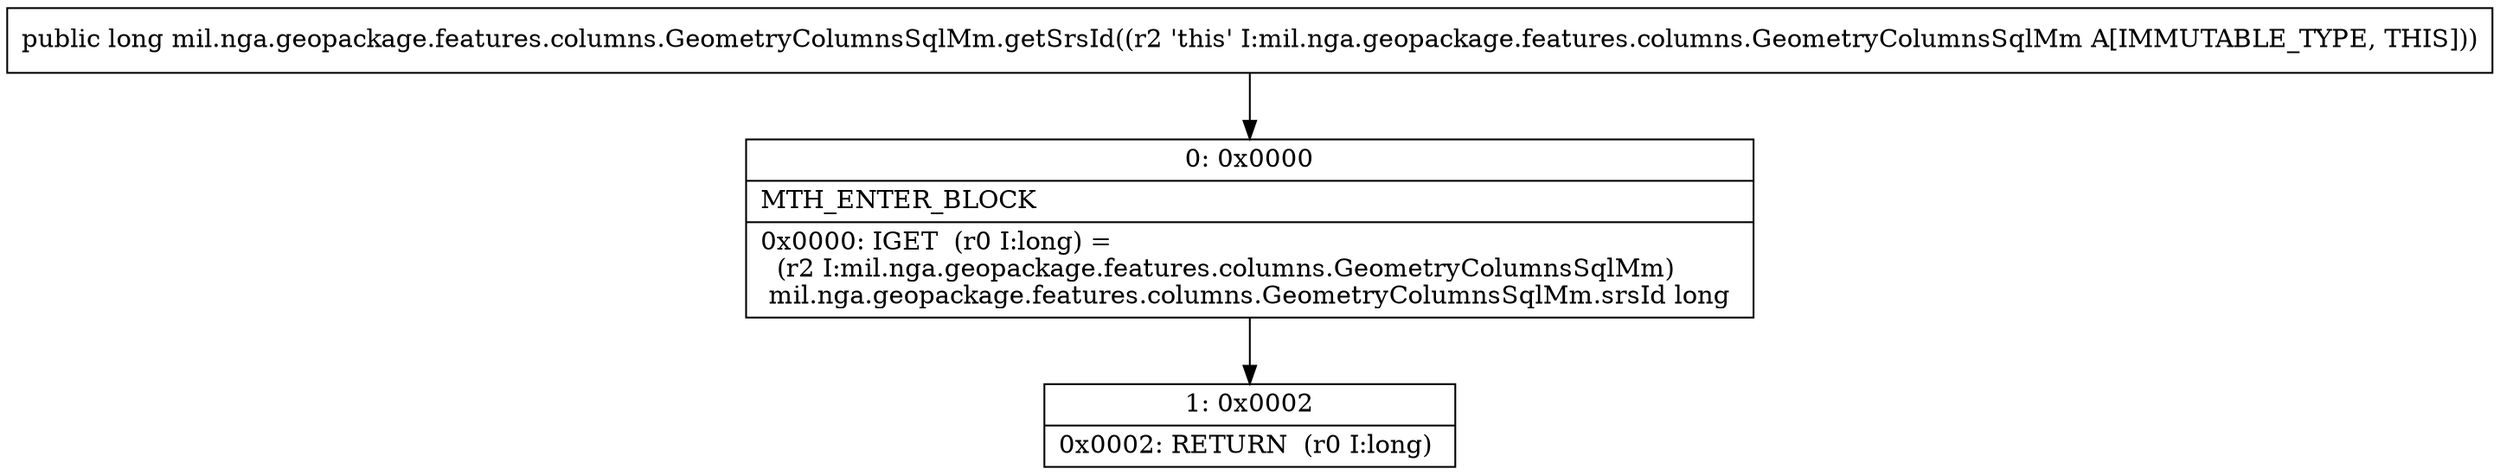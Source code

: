 digraph "CFG formil.nga.geopackage.features.columns.GeometryColumnsSqlMm.getSrsId()J" {
Node_0 [shape=record,label="{0\:\ 0x0000|MTH_ENTER_BLOCK\l|0x0000: IGET  (r0 I:long) = \l  (r2 I:mil.nga.geopackage.features.columns.GeometryColumnsSqlMm)\l mil.nga.geopackage.features.columns.GeometryColumnsSqlMm.srsId long \l}"];
Node_1 [shape=record,label="{1\:\ 0x0002|0x0002: RETURN  (r0 I:long) \l}"];
MethodNode[shape=record,label="{public long mil.nga.geopackage.features.columns.GeometryColumnsSqlMm.getSrsId((r2 'this' I:mil.nga.geopackage.features.columns.GeometryColumnsSqlMm A[IMMUTABLE_TYPE, THIS])) }"];
MethodNode -> Node_0;
Node_0 -> Node_1;
}

